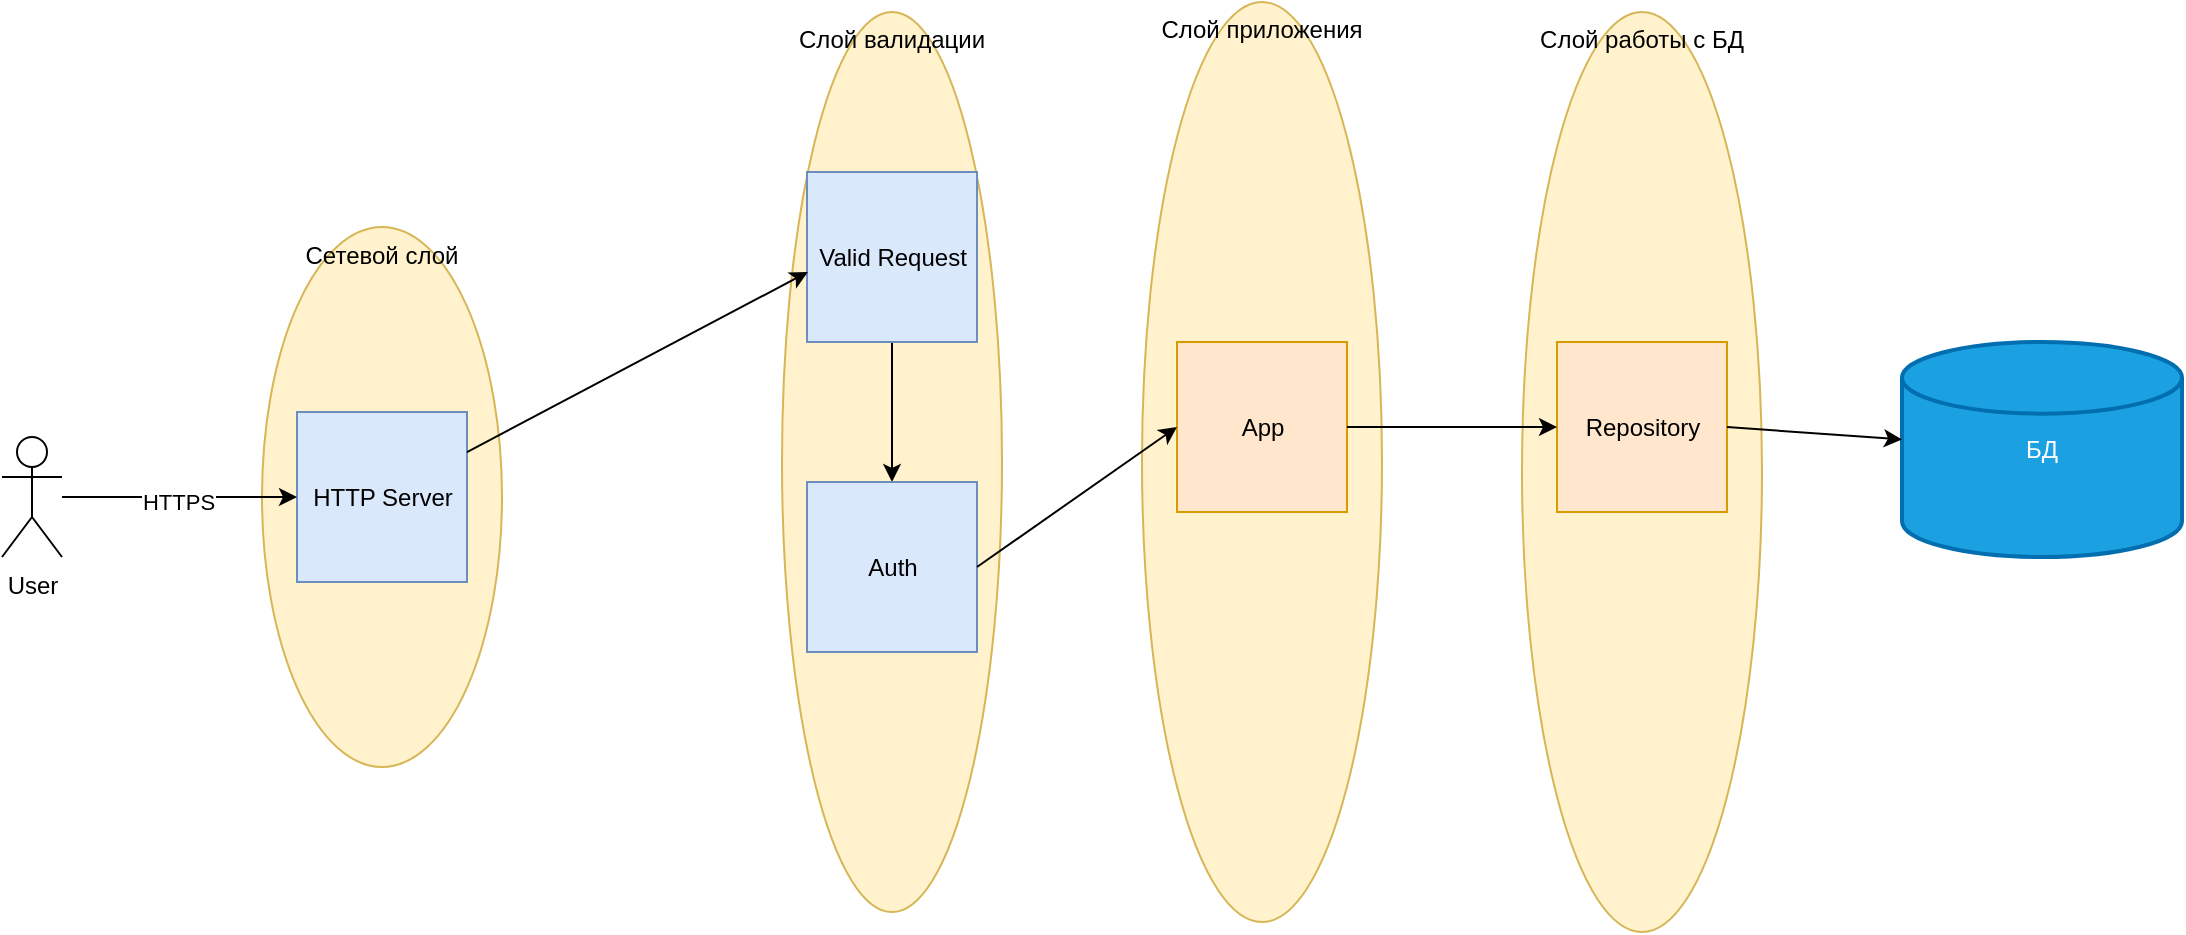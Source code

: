 <mxfile version="24.4.0" type="github">
  <diagram name="Страница — 1" id="xXiPJi63irHFBUgczHHm">
    <mxGraphModel dx="2199" dy="786" grid="1" gridSize="10" guides="1" tooltips="1" connect="1" arrows="1" fold="1" page="1" pageScale="1" pageWidth="827" pageHeight="1169" math="0" shadow="0">
      <root>
        <mxCell id="0" />
        <mxCell id="1" parent="0" />
        <mxCell id="k6saxv5MuIaeYPeOtD6K-1" value="Сетевой слой" style="ellipse;whiteSpace=wrap;html=1;fillColor=#fff2cc;strokeColor=#d6b656;verticalAlign=top;" vertex="1" parent="1">
          <mxGeometry x="50" y="117.5" width="120" height="270" as="geometry" />
        </mxCell>
        <mxCell id="k6saxv5MuIaeYPeOtD6K-5" value="HTTP Server" style="whiteSpace=wrap;html=1;aspect=fixed;fillColor=#dae8fc;strokeColor=#6c8ebf;" vertex="1" parent="1">
          <mxGeometry x="67.5" y="210" width="85" height="85" as="geometry" />
        </mxCell>
        <mxCell id="k6saxv5MuIaeYPeOtD6K-6" value="User" style="shape=umlActor;verticalLabelPosition=bottom;verticalAlign=top;html=1;" vertex="1" parent="1">
          <mxGeometry x="-80" y="222.5" width="30" height="60" as="geometry" />
        </mxCell>
        <mxCell id="k6saxv5MuIaeYPeOtD6K-9" value="" style="endArrow=classic;html=1;rounded=0;entryX=0;entryY=0.5;entryDx=0;entryDy=0;" edge="1" parent="1" source="k6saxv5MuIaeYPeOtD6K-6" target="k6saxv5MuIaeYPeOtD6K-5">
          <mxGeometry width="50" height="50" relative="1" as="geometry">
            <mxPoint x="390" y="330" as="sourcePoint" />
            <mxPoint x="440" y="280" as="targetPoint" />
          </mxGeometry>
        </mxCell>
        <mxCell id="k6saxv5MuIaeYPeOtD6K-10" value="HTTPS" style="edgeLabel;html=1;align=center;verticalAlign=middle;resizable=0;points=[];" vertex="1" connectable="0" parent="k6saxv5MuIaeYPeOtD6K-9">
          <mxGeometry x="-0.017" y="-2" relative="1" as="geometry">
            <mxPoint as="offset" />
          </mxGeometry>
        </mxCell>
        <mxCell id="k6saxv5MuIaeYPeOtD6K-11" value="Слой работы с БД" style="ellipse;whiteSpace=wrap;html=1;fillColor=#fff2cc;strokeColor=#d6b656;verticalAlign=top;" vertex="1" parent="1">
          <mxGeometry x="680" y="10" width="120" height="460" as="geometry" />
        </mxCell>
        <mxCell id="k6saxv5MuIaeYPeOtD6K-12" value="БД" style="strokeWidth=2;html=1;shape=mxgraph.flowchart.database;whiteSpace=wrap;fillColor=#1ba1e2;fontColor=#ffffff;strokeColor=#006EAF;" vertex="1" parent="1">
          <mxGeometry x="870" y="175" width="140" height="107.5" as="geometry" />
        </mxCell>
        <mxCell id="k6saxv5MuIaeYPeOtD6K-13" value="Слой валидации" style="ellipse;whiteSpace=wrap;html=1;fillColor=#fff2cc;strokeColor=#d6b656;verticalAlign=top;" vertex="1" parent="1">
          <mxGeometry x="310" y="10" width="110" height="450" as="geometry" />
        </mxCell>
        <mxCell id="k6saxv5MuIaeYPeOtD6K-17" value="" style="edgeStyle=orthogonalEdgeStyle;rounded=0;orthogonalLoop=1;jettySize=auto;html=1;" edge="1" parent="1" source="k6saxv5MuIaeYPeOtD6K-14" target="k6saxv5MuIaeYPeOtD6K-15">
          <mxGeometry relative="1" as="geometry" />
        </mxCell>
        <mxCell id="k6saxv5MuIaeYPeOtD6K-14" value="Valid Request" style="whiteSpace=wrap;html=1;aspect=fixed;fillColor=#dae8fc;strokeColor=#6c8ebf;" vertex="1" parent="1">
          <mxGeometry x="322.5" y="90" width="85" height="85" as="geometry" />
        </mxCell>
        <mxCell id="k6saxv5MuIaeYPeOtD6K-15" value="Auth" style="whiteSpace=wrap;html=1;aspect=fixed;fillColor=#dae8fc;strokeColor=#6c8ebf;" vertex="1" parent="1">
          <mxGeometry x="322.5" y="245" width="85" height="85" as="geometry" />
        </mxCell>
        <mxCell id="k6saxv5MuIaeYPeOtD6K-16" value="" style="endArrow=classic;html=1;rounded=0;entryX=0.006;entryY=0.588;entryDx=0;entryDy=0;entryPerimeter=0;" edge="1" parent="1" source="k6saxv5MuIaeYPeOtD6K-5" target="k6saxv5MuIaeYPeOtD6K-14">
          <mxGeometry width="50" height="50" relative="1" as="geometry">
            <mxPoint x="470" y="330" as="sourcePoint" />
            <mxPoint x="520" y="280" as="targetPoint" />
          </mxGeometry>
        </mxCell>
        <mxCell id="k6saxv5MuIaeYPeOtD6K-18" value="Слой приложения" style="ellipse;whiteSpace=wrap;html=1;fillColor=#fff2cc;strokeColor=#d6b656;verticalAlign=top;" vertex="1" parent="1">
          <mxGeometry x="490" y="5" width="120" height="460" as="geometry" />
        </mxCell>
        <mxCell id="k6saxv5MuIaeYPeOtD6K-19" value="App" style="whiteSpace=wrap;html=1;aspect=fixed;fillColor=#ffe6cc;strokeColor=#d79b00;" vertex="1" parent="1">
          <mxGeometry x="507.5" y="175" width="85" height="85" as="geometry" />
        </mxCell>
        <mxCell id="k6saxv5MuIaeYPeOtD6K-21" value="" style="endArrow=classic;html=1;rounded=0;entryX=0;entryY=0.5;entryDx=0;entryDy=0;exitX=1;exitY=0.5;exitDx=0;exitDy=0;" edge="1" parent="1" source="k6saxv5MuIaeYPeOtD6K-15" target="k6saxv5MuIaeYPeOtD6K-19">
          <mxGeometry width="50" height="50" relative="1" as="geometry">
            <mxPoint x="470" y="330" as="sourcePoint" />
            <mxPoint x="520" y="280" as="targetPoint" />
          </mxGeometry>
        </mxCell>
        <mxCell id="k6saxv5MuIaeYPeOtD6K-22" value="Repository" style="whiteSpace=wrap;html=1;aspect=fixed;fillColor=#ffe6cc;strokeColor=#d79b00;" vertex="1" parent="1">
          <mxGeometry x="697.5" y="175" width="85" height="85" as="geometry" />
        </mxCell>
        <mxCell id="k6saxv5MuIaeYPeOtD6K-24" value="" style="endArrow=classic;html=1;rounded=0;entryX=0;entryY=0.5;entryDx=0;entryDy=0;exitX=1;exitY=0.5;exitDx=0;exitDy=0;" edge="1" parent="1" source="k6saxv5MuIaeYPeOtD6K-19" target="k6saxv5MuIaeYPeOtD6K-22">
          <mxGeometry width="50" height="50" relative="1" as="geometry">
            <mxPoint x="418" y="298" as="sourcePoint" />
            <mxPoint x="518" y="228" as="targetPoint" />
          </mxGeometry>
        </mxCell>
        <mxCell id="k6saxv5MuIaeYPeOtD6K-25" value="" style="endArrow=classic;html=1;rounded=0;exitX=1;exitY=0.5;exitDx=0;exitDy=0;" edge="1" parent="1" source="k6saxv5MuIaeYPeOtD6K-22" target="k6saxv5MuIaeYPeOtD6K-12">
          <mxGeometry width="50" height="50" relative="1" as="geometry">
            <mxPoint x="470" y="330" as="sourcePoint" />
            <mxPoint x="520" y="280" as="targetPoint" />
          </mxGeometry>
        </mxCell>
      </root>
    </mxGraphModel>
  </diagram>
</mxfile>
